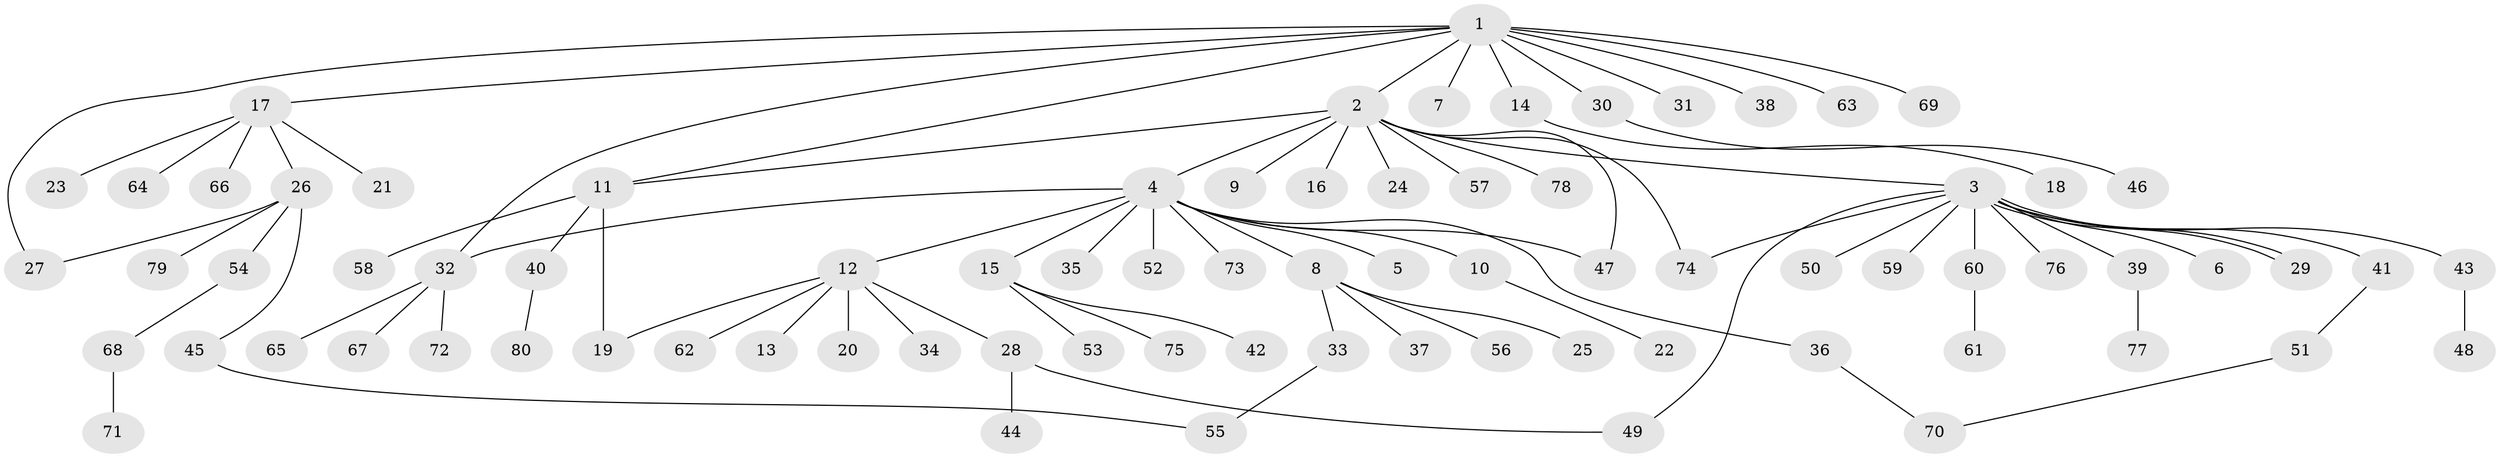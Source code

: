 // Generated by graph-tools (version 1.1) at 2025/48/03/09/25 04:48:12]
// undirected, 80 vertices, 89 edges
graph export_dot {
graph [start="1"]
  node [color=gray90,style=filled];
  1;
  2;
  3;
  4;
  5;
  6;
  7;
  8;
  9;
  10;
  11;
  12;
  13;
  14;
  15;
  16;
  17;
  18;
  19;
  20;
  21;
  22;
  23;
  24;
  25;
  26;
  27;
  28;
  29;
  30;
  31;
  32;
  33;
  34;
  35;
  36;
  37;
  38;
  39;
  40;
  41;
  42;
  43;
  44;
  45;
  46;
  47;
  48;
  49;
  50;
  51;
  52;
  53;
  54;
  55;
  56;
  57;
  58;
  59;
  60;
  61;
  62;
  63;
  64;
  65;
  66;
  67;
  68;
  69;
  70;
  71;
  72;
  73;
  74;
  75;
  76;
  77;
  78;
  79;
  80;
  1 -- 2;
  1 -- 7;
  1 -- 11;
  1 -- 14;
  1 -- 17;
  1 -- 27;
  1 -- 30;
  1 -- 31;
  1 -- 32;
  1 -- 38;
  1 -- 63;
  1 -- 69;
  2 -- 3;
  2 -- 4;
  2 -- 9;
  2 -- 11;
  2 -- 16;
  2 -- 24;
  2 -- 47;
  2 -- 57;
  2 -- 74;
  2 -- 78;
  3 -- 6;
  3 -- 29;
  3 -- 29;
  3 -- 39;
  3 -- 41;
  3 -- 43;
  3 -- 49;
  3 -- 50;
  3 -- 59;
  3 -- 60;
  3 -- 74;
  3 -- 76;
  4 -- 5;
  4 -- 8;
  4 -- 10;
  4 -- 12;
  4 -- 15;
  4 -- 32;
  4 -- 35;
  4 -- 36;
  4 -- 47;
  4 -- 52;
  4 -- 73;
  8 -- 25;
  8 -- 33;
  8 -- 37;
  8 -- 56;
  10 -- 22;
  11 -- 19;
  11 -- 40;
  11 -- 58;
  12 -- 13;
  12 -- 19;
  12 -- 20;
  12 -- 28;
  12 -- 34;
  12 -- 62;
  14 -- 18;
  15 -- 42;
  15 -- 53;
  15 -- 75;
  17 -- 21;
  17 -- 23;
  17 -- 26;
  17 -- 64;
  17 -- 66;
  26 -- 27;
  26 -- 45;
  26 -- 54;
  26 -- 79;
  28 -- 44;
  28 -- 49;
  30 -- 46;
  32 -- 65;
  32 -- 67;
  32 -- 72;
  33 -- 55;
  36 -- 70;
  39 -- 77;
  40 -- 80;
  41 -- 51;
  43 -- 48;
  45 -- 55;
  51 -- 70;
  54 -- 68;
  60 -- 61;
  68 -- 71;
}
